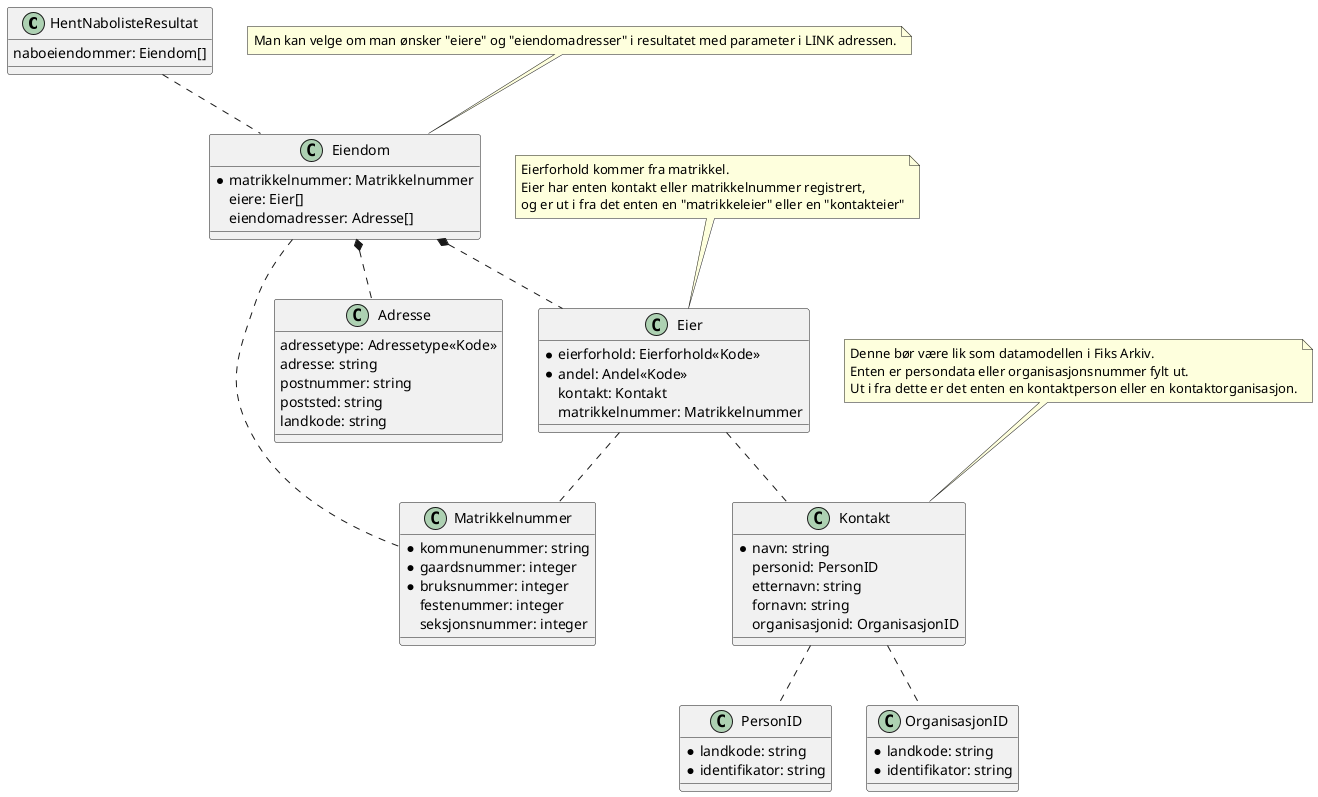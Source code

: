 @startuml
class HentNabolisteResultat {
    naboeiendommer: Eiendom[]
}

HentNabolisteResultat .. Eiendom

class Eiendom {
    * matrikkelnummer: Matrikkelnummer
    eiere: Eier[]
    eiendomadresser: Adresse[]
}

note top of Eiendom : Man kan velge om man ønsker "eiere" og "eiendomadresser" i resultatet med parameter i LINK adressen.


Eiendom .. Matrikkelnummer

class Matrikkelnummer {
    *kommunenummer: string
    *gaardsnummer: integer
    *bruksnummer: integer
    festenummer: integer
    seksjonsnummer: integer
}


Eiendom *.. Adresse
Eiendom *.. Eier

class Adresse {
    adressetype: Adressetype<<Kode>>
    adresse: string
    postnummer: string
    poststed: string
    landkode: string
}

class Eier {
    *eierforhold: Eierforhold<<Kode>>
    *andel: Andel<<Kode>>
    kontakt: Kontakt
    matrikkelnummer: Matrikkelnummer
}

note top of Eier : Eierforhold kommer fra matrikkel.\nEier har enten kontakt eller matrikkelnummer registrert,\nog er ut i fra det enten en "matrikkeleier" eller en "kontakteier"


Eier .. Kontakt
Eier .. Matrikkelnummer

class Kontakt {
    *navn: string
    personid: PersonID
    etternavn: string
    fornavn: string
    organisasjonid: OrganisasjonID
}

Kontakt .. PersonID
Kontakt .. OrganisasjonID

class PersonID {
    *landkode: string
    *identifikator: string
}

class OrganisasjonID {
    *landkode: string
    *identifikator: string
}

note top of Kontakt : Denne bør være lik som datamodellen i Fiks Arkiv.\nEnten er persondata eller organisasjonsnummer fylt ut.\nUt i fra dette er det enten en kontaktperson eller en kontaktorganisasjon.

@enduml